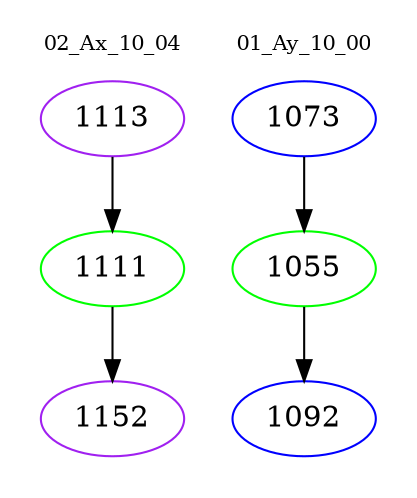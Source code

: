 digraph{
subgraph cluster_0 {
color = white
label = "02_Ax_10_04";
fontsize=10;
T0_1113 [label="1113", color="purple"]
T0_1113 -> T0_1111 [color="black"]
T0_1111 [label="1111", color="green"]
T0_1111 -> T0_1152 [color="black"]
T0_1152 [label="1152", color="purple"]
}
subgraph cluster_1 {
color = white
label = "01_Ay_10_00";
fontsize=10;
T1_1073 [label="1073", color="blue"]
T1_1073 -> T1_1055 [color="black"]
T1_1055 [label="1055", color="green"]
T1_1055 -> T1_1092 [color="black"]
T1_1092 [label="1092", color="blue"]
}
}
